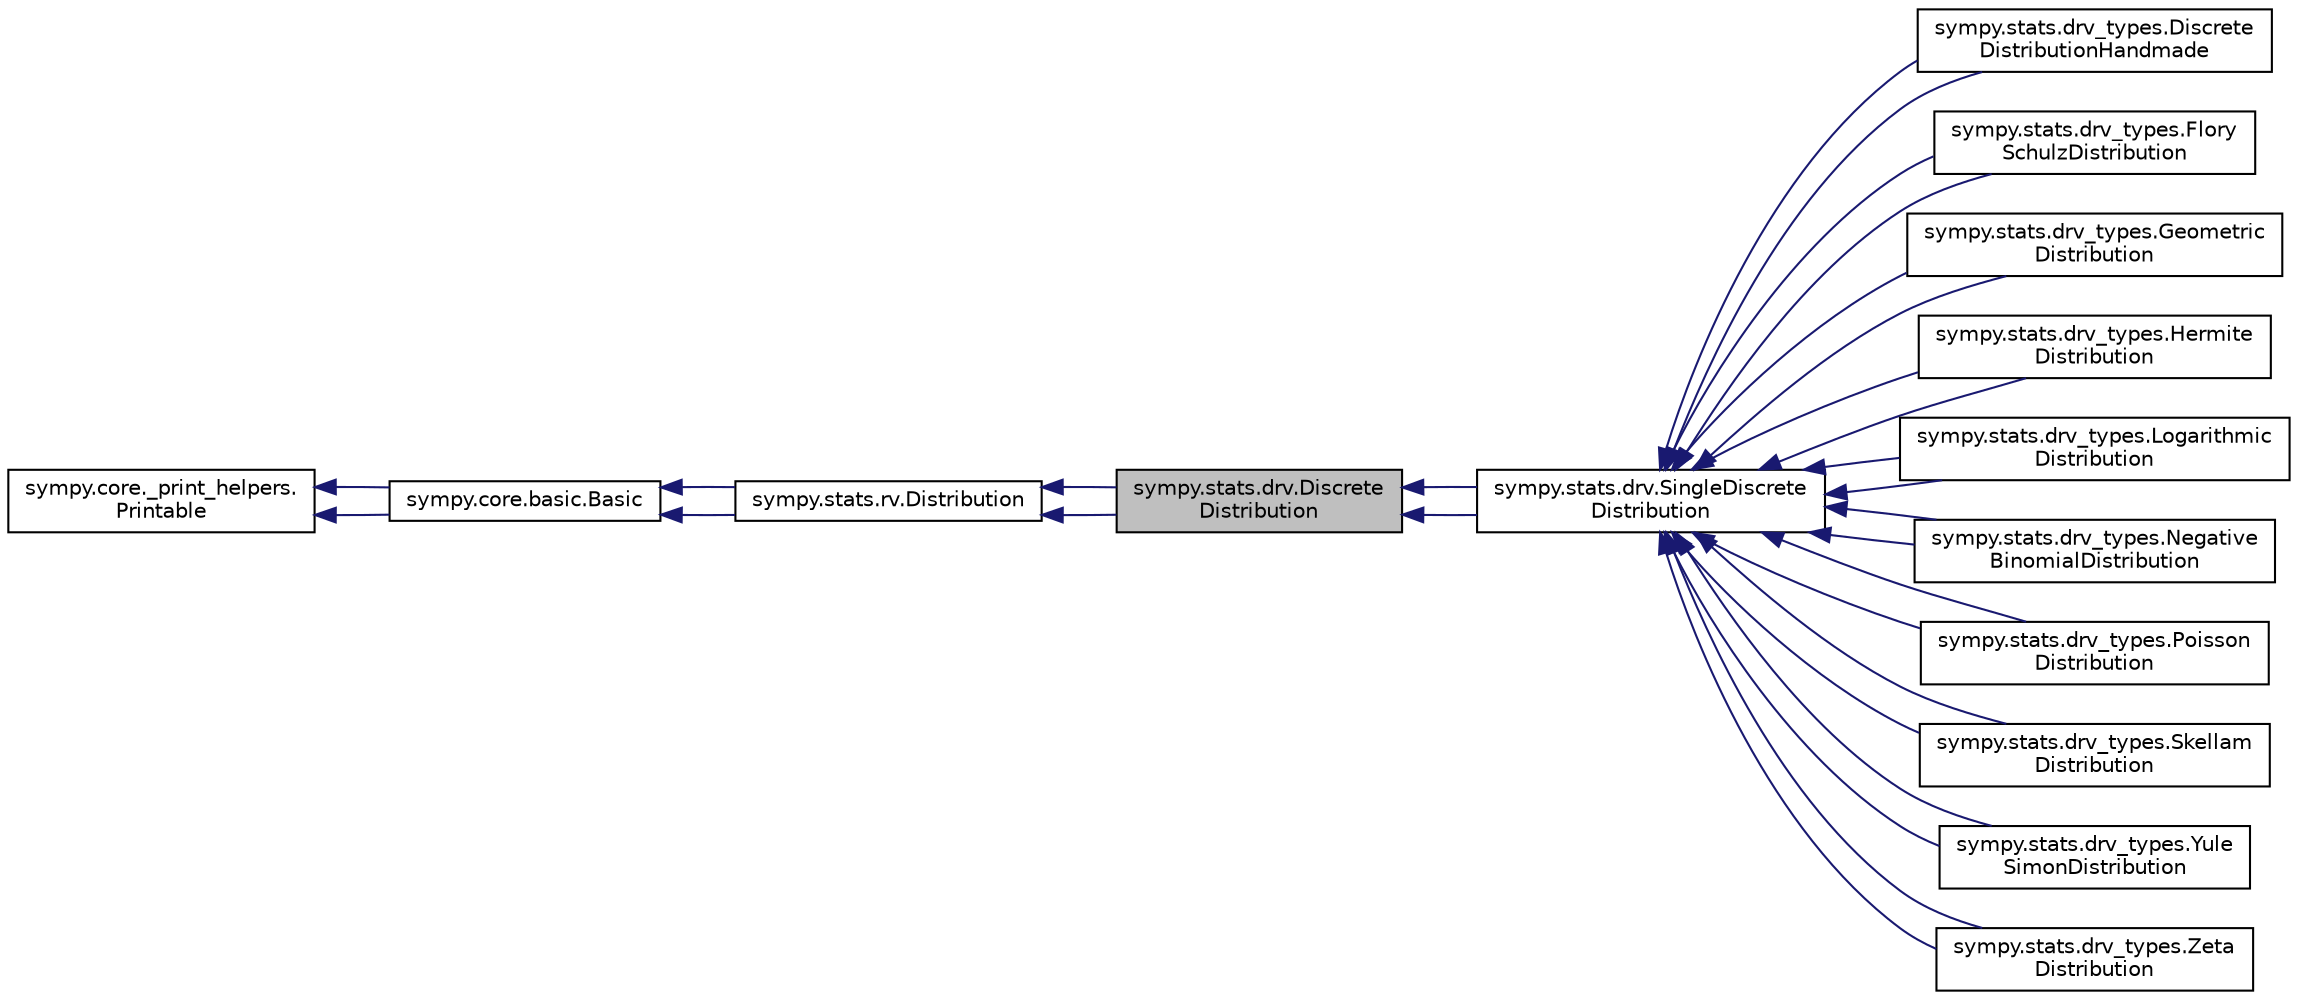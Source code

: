 digraph "sympy.stats.drv.DiscreteDistribution"
{
 // LATEX_PDF_SIZE
  edge [fontname="Helvetica",fontsize="10",labelfontname="Helvetica",labelfontsize="10"];
  node [fontname="Helvetica",fontsize="10",shape=record];
  rankdir="LR";
  Node1 [label="sympy.stats.drv.Discrete\lDistribution",height=0.2,width=0.4,color="black", fillcolor="grey75", style="filled", fontcolor="black",tooltip=" "];
  Node2 -> Node1 [dir="back",color="midnightblue",fontsize="10",style="solid",fontname="Helvetica"];
  Node2 [label="sympy.stats.rv.Distribution",height=0.2,width=0.4,color="black", fillcolor="white", style="filled",URL="$classsympy_1_1stats_1_1rv_1_1Distribution.html",tooltip=" "];
  Node3 -> Node2 [dir="back",color="midnightblue",fontsize="10",style="solid",fontname="Helvetica"];
  Node3 [label="sympy.core.basic.Basic",height=0.2,width=0.4,color="black", fillcolor="white", style="filled",URL="$classsympy_1_1core_1_1basic_1_1Basic.html",tooltip=" "];
  Node4 -> Node3 [dir="back",color="midnightblue",fontsize="10",style="solid",fontname="Helvetica"];
  Node4 [label="sympy.core._print_helpers.\lPrintable",height=0.2,width=0.4,color="black", fillcolor="white", style="filled",URL="$classsympy_1_1core_1_1__print__helpers_1_1Printable.html",tooltip=" "];
  Node4 -> Node3 [dir="back",color="midnightblue",fontsize="10",style="solid",fontname="Helvetica"];
  Node3 -> Node2 [dir="back",color="midnightblue",fontsize="10",style="solid",fontname="Helvetica"];
  Node2 -> Node1 [dir="back",color="midnightblue",fontsize="10",style="solid",fontname="Helvetica"];
  Node1 -> Node5 [dir="back",color="midnightblue",fontsize="10",style="solid",fontname="Helvetica"];
  Node5 [label="sympy.stats.drv.SingleDiscrete\lDistribution",height=0.2,width=0.4,color="black", fillcolor="white", style="filled",URL="$classsympy_1_1stats_1_1drv_1_1SingleDiscreteDistribution.html",tooltip=" "];
  Node5 -> Node6 [dir="back",color="midnightblue",fontsize="10",style="solid",fontname="Helvetica"];
  Node6 [label="sympy.stats.drv_types.Discrete\lDistributionHandmade",height=0.2,width=0.4,color="black", fillcolor="white", style="filled",URL="$classsympy_1_1stats_1_1drv__types_1_1DiscreteDistributionHandmade.html",tooltip=" "];
  Node5 -> Node6 [dir="back",color="midnightblue",fontsize="10",style="solid",fontname="Helvetica"];
  Node5 -> Node7 [dir="back",color="midnightblue",fontsize="10",style="solid",fontname="Helvetica"];
  Node7 [label="sympy.stats.drv_types.Flory\lSchulzDistribution",height=0.2,width=0.4,color="black", fillcolor="white", style="filled",URL="$classsympy_1_1stats_1_1drv__types_1_1FlorySchulzDistribution.html",tooltip=" "];
  Node5 -> Node7 [dir="back",color="midnightblue",fontsize="10",style="solid",fontname="Helvetica"];
  Node5 -> Node8 [dir="back",color="midnightblue",fontsize="10",style="solid",fontname="Helvetica"];
  Node8 [label="sympy.stats.drv_types.Geometric\lDistribution",height=0.2,width=0.4,color="black", fillcolor="white", style="filled",URL="$classsympy_1_1stats_1_1drv__types_1_1GeometricDistribution.html",tooltip=" "];
  Node5 -> Node8 [dir="back",color="midnightblue",fontsize="10",style="solid",fontname="Helvetica"];
  Node5 -> Node9 [dir="back",color="midnightblue",fontsize="10",style="solid",fontname="Helvetica"];
  Node9 [label="sympy.stats.drv_types.Hermite\lDistribution",height=0.2,width=0.4,color="black", fillcolor="white", style="filled",URL="$classsympy_1_1stats_1_1drv__types_1_1HermiteDistribution.html",tooltip=" "];
  Node5 -> Node9 [dir="back",color="midnightblue",fontsize="10",style="solid",fontname="Helvetica"];
  Node5 -> Node10 [dir="back",color="midnightblue",fontsize="10",style="solid",fontname="Helvetica"];
  Node10 [label="sympy.stats.drv_types.Logarithmic\lDistribution",height=0.2,width=0.4,color="black", fillcolor="white", style="filled",URL="$classsympy_1_1stats_1_1drv__types_1_1LogarithmicDistribution.html",tooltip=" "];
  Node5 -> Node10 [dir="back",color="midnightblue",fontsize="10",style="solid",fontname="Helvetica"];
  Node5 -> Node11 [dir="back",color="midnightblue",fontsize="10",style="solid",fontname="Helvetica"];
  Node11 [label="sympy.stats.drv_types.Negative\lBinomialDistribution",height=0.2,width=0.4,color="black", fillcolor="white", style="filled",URL="$classsympy_1_1stats_1_1drv__types_1_1NegativeBinomialDistribution.html",tooltip=" "];
  Node5 -> Node11 [dir="back",color="midnightblue",fontsize="10",style="solid",fontname="Helvetica"];
  Node5 -> Node12 [dir="back",color="midnightblue",fontsize="10",style="solid",fontname="Helvetica"];
  Node12 [label="sympy.stats.drv_types.Poisson\lDistribution",height=0.2,width=0.4,color="black", fillcolor="white", style="filled",URL="$classsympy_1_1stats_1_1drv__types_1_1PoissonDistribution.html",tooltip=" "];
  Node5 -> Node12 [dir="back",color="midnightblue",fontsize="10",style="solid",fontname="Helvetica"];
  Node5 -> Node13 [dir="back",color="midnightblue",fontsize="10",style="solid",fontname="Helvetica"];
  Node13 [label="sympy.stats.drv_types.Skellam\lDistribution",height=0.2,width=0.4,color="black", fillcolor="white", style="filled",URL="$classsympy_1_1stats_1_1drv__types_1_1SkellamDistribution.html",tooltip=" "];
  Node5 -> Node13 [dir="back",color="midnightblue",fontsize="10",style="solid",fontname="Helvetica"];
  Node5 -> Node14 [dir="back",color="midnightblue",fontsize="10",style="solid",fontname="Helvetica"];
  Node14 [label="sympy.stats.drv_types.Yule\lSimonDistribution",height=0.2,width=0.4,color="black", fillcolor="white", style="filled",URL="$classsympy_1_1stats_1_1drv__types_1_1YuleSimonDistribution.html",tooltip=" "];
  Node5 -> Node14 [dir="back",color="midnightblue",fontsize="10",style="solid",fontname="Helvetica"];
  Node5 -> Node15 [dir="back",color="midnightblue",fontsize="10",style="solid",fontname="Helvetica"];
  Node15 [label="sympy.stats.drv_types.Zeta\lDistribution",height=0.2,width=0.4,color="black", fillcolor="white", style="filled",URL="$classsympy_1_1stats_1_1drv__types_1_1ZetaDistribution.html",tooltip=" "];
  Node5 -> Node15 [dir="back",color="midnightblue",fontsize="10",style="solid",fontname="Helvetica"];
  Node1 -> Node5 [dir="back",color="midnightblue",fontsize="10",style="solid",fontname="Helvetica"];
}
